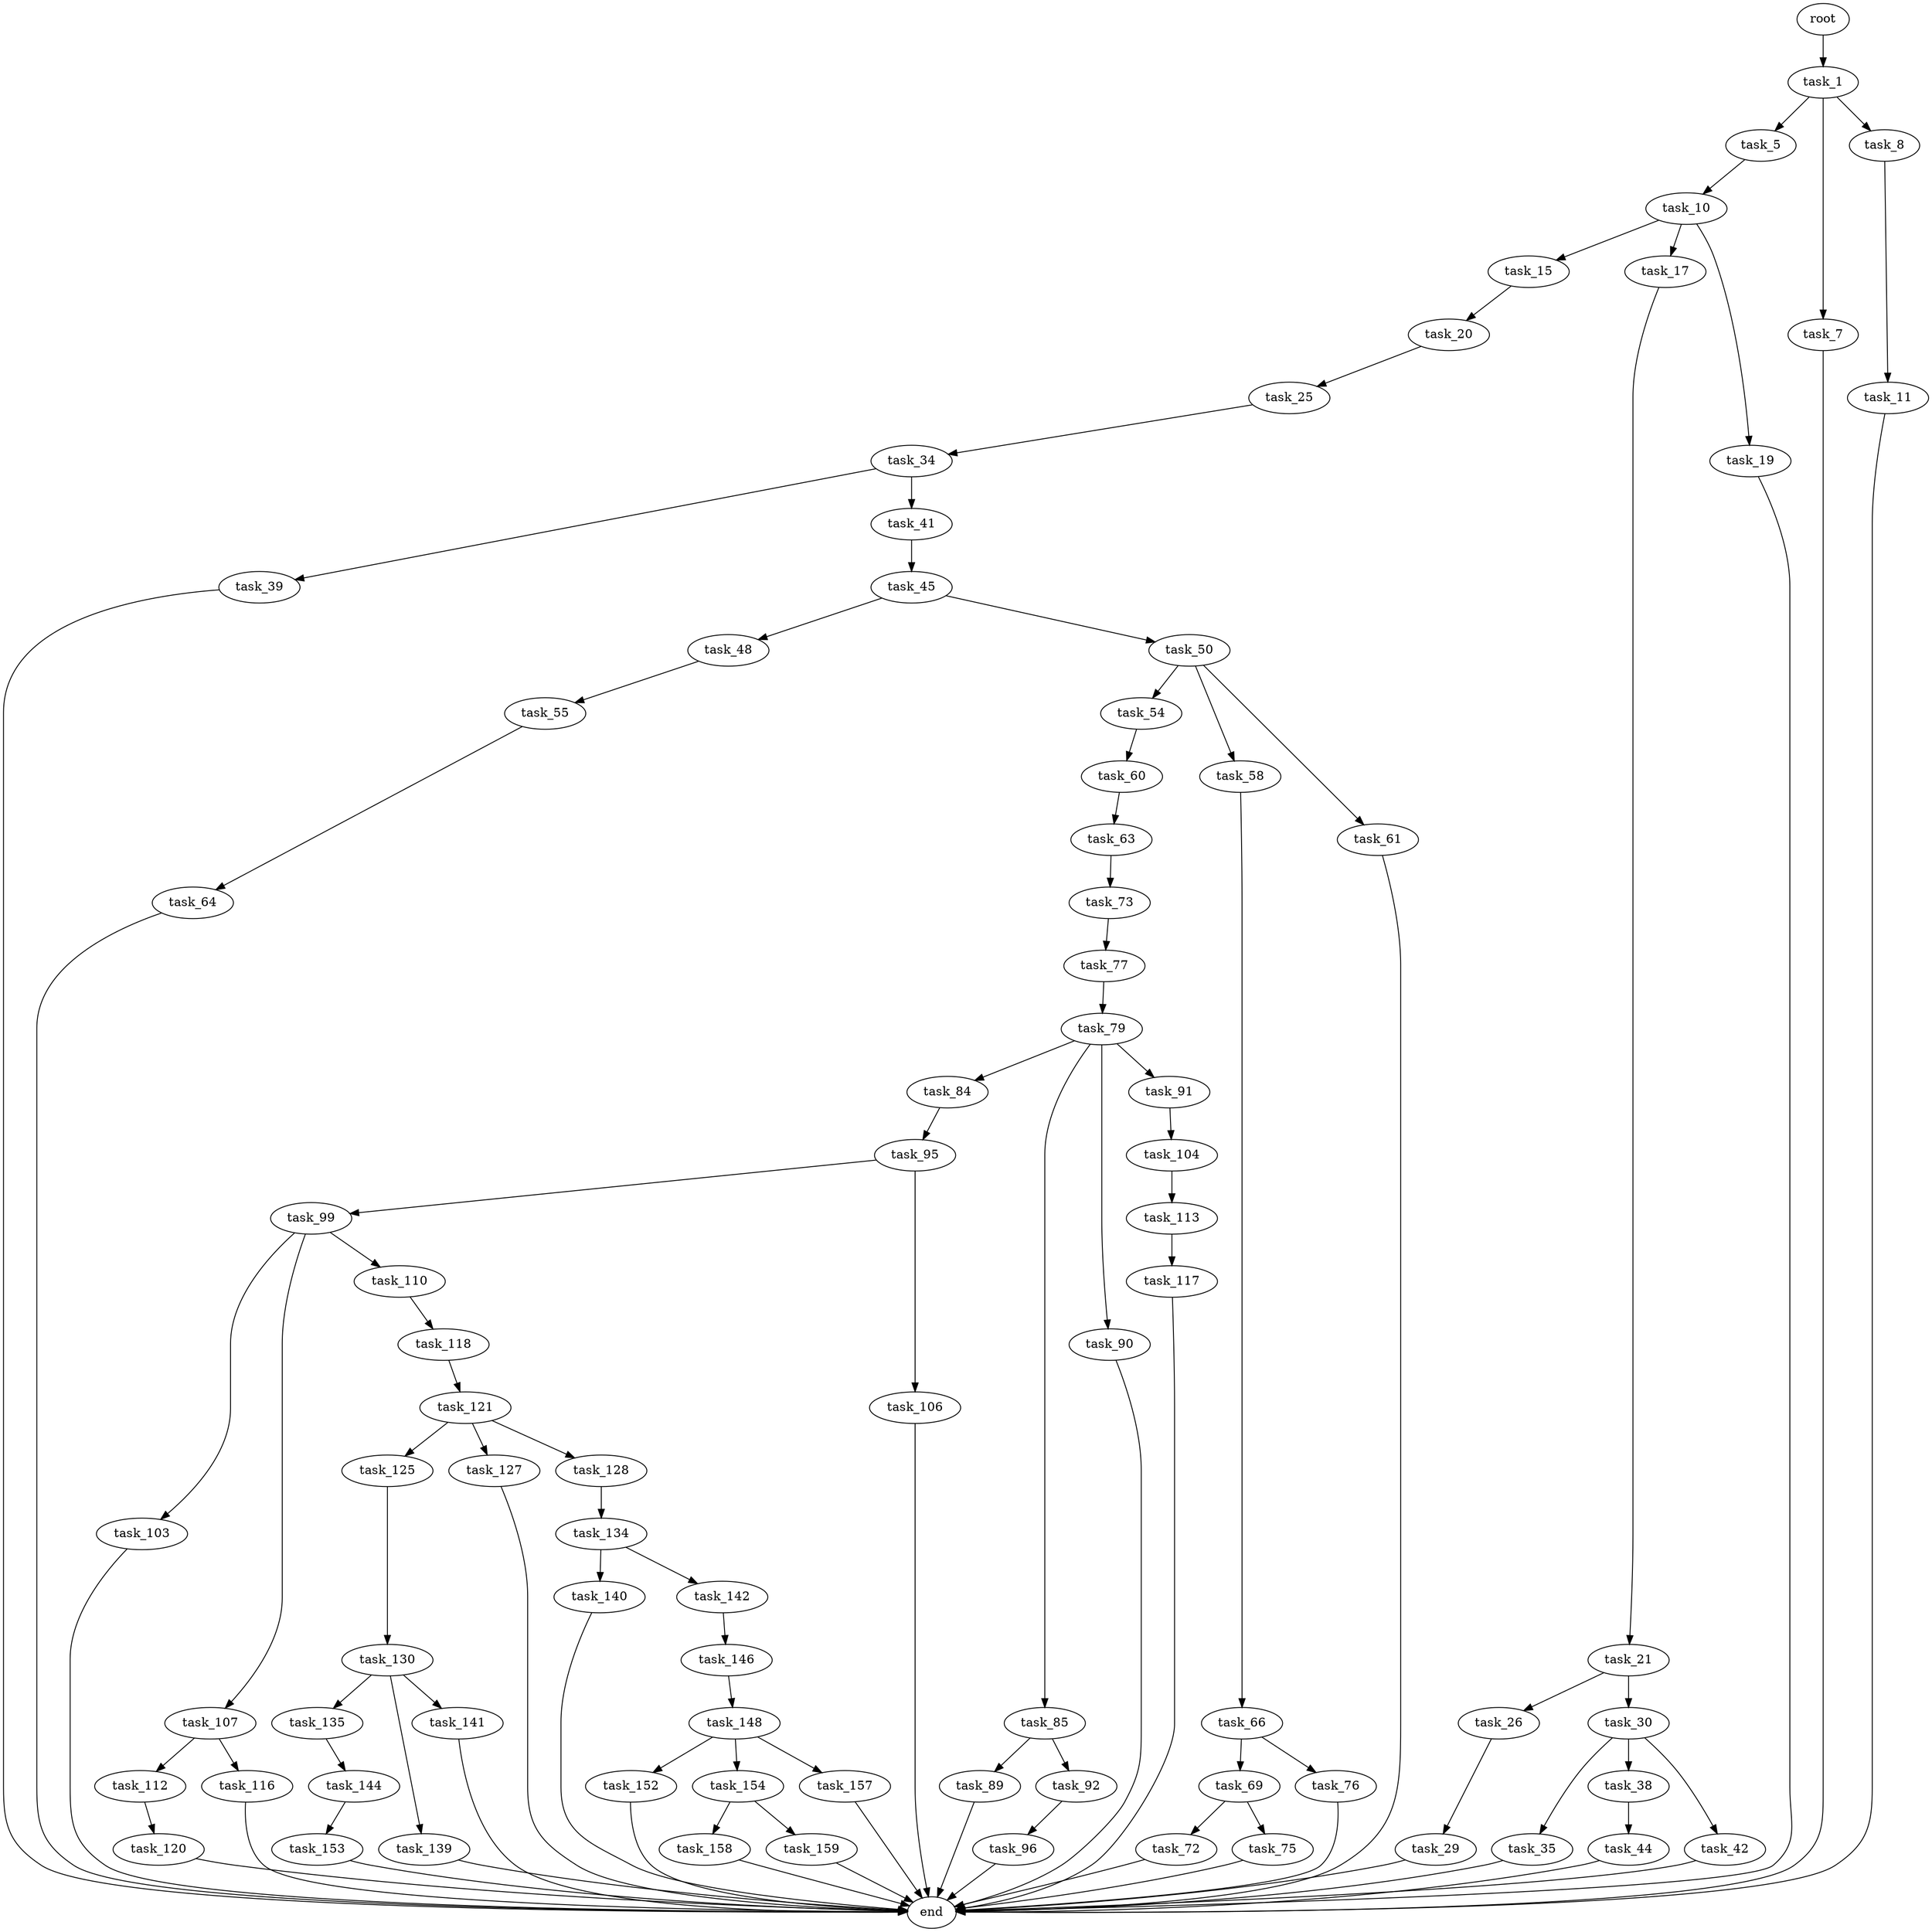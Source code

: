 digraph G {
  root [size="0.000000"];
  task_1 [size="549755813888.000000"];
  task_5 [size="728789088768.000000"];
  task_7 [size="36337918199.000000"];
  task_8 [size="326218918948.000000"];
  task_10 [size="18012974553.000000"];
  end [size="0.000000"];
  task_11 [size="23614170275.000000"];
  task_15 [size="134217728000.000000"];
  task_17 [size="231928233984.000000"];
  task_19 [size="231928233984.000000"];
  task_20 [size="27710301252.000000"];
  task_21 [size="368293445632.000000"];
  task_25 [size="745751244848.000000"];
  task_26 [size="344714652719.000000"];
  task_30 [size="849291453829.000000"];
  task_34 [size="368293445632.000000"];
  task_29 [size="36693393736.000000"];
  task_35 [size="72625307404.000000"];
  task_38 [size="782757789696.000000"];
  task_42 [size="16194600664.000000"];
  task_39 [size="231928233984.000000"];
  task_41 [size="231928233984.000000"];
  task_44 [size="20217293640.000000"];
  task_45 [size="1159894309744.000000"];
  task_48 [size="702086557740.000000"];
  task_50 [size="5018335302.000000"];
  task_55 [size="215668791595.000000"];
  task_54 [size="449316778477.000000"];
  task_58 [size="48662985378.000000"];
  task_61 [size="618354595077.000000"];
  task_60 [size="231928233984.000000"];
  task_64 [size="21550526253.000000"];
  task_66 [size="655094655352.000000"];
  task_63 [size="30403063080.000000"];
  task_73 [size="13484778334.000000"];
  task_69 [size="46152888826.000000"];
  task_76 [size="55162051431.000000"];
  task_72 [size="50532789425.000000"];
  task_75 [size="33291338702.000000"];
  task_77 [size="50988652559.000000"];
  task_79 [size="657435849720.000000"];
  task_84 [size="55285883658.000000"];
  task_85 [size="969070200968.000000"];
  task_90 [size="27613307971.000000"];
  task_91 [size="8589934592.000000"];
  task_95 [size="20893727376.000000"];
  task_89 [size="18994140288.000000"];
  task_92 [size="83292583419.000000"];
  task_104 [size="4227832407.000000"];
  task_96 [size="101161613213.000000"];
  task_99 [size="1073741824000.000000"];
  task_106 [size="52952153916.000000"];
  task_103 [size="199887290616.000000"];
  task_107 [size="201820166712.000000"];
  task_110 [size="641530069782.000000"];
  task_113 [size="134217728000.000000"];
  task_112 [size="1367061977.000000"];
  task_116 [size="520422327984.000000"];
  task_118 [size="130006738682.000000"];
  task_120 [size="46666313516.000000"];
  task_117 [size="1073741824000.000000"];
  task_121 [size="549755813888.000000"];
  task_125 [size="2527345033.000000"];
  task_127 [size="3009948319.000000"];
  task_128 [size="1809088266.000000"];
  task_130 [size="760892724696.000000"];
  task_134 [size="31068276726.000000"];
  task_135 [size="126114070130.000000"];
  task_139 [size="9208377280.000000"];
  task_141 [size="406245527219.000000"];
  task_140 [size="1099296375815.000000"];
  task_142 [size="456148981380.000000"];
  task_144 [size="12121107675.000000"];
  task_146 [size="400702292640.000000"];
  task_153 [size="46895028934.000000"];
  task_148 [size="18138360322.000000"];
  task_152 [size="5669863340.000000"];
  task_154 [size="772817820.000000"];
  task_157 [size="30368206759.000000"];
  task_158 [size="782757789696.000000"];
  task_159 [size="50820826446.000000"];

  root -> task_1 [size="1.000000"];
  task_1 -> task_5 [size="536870912.000000"];
  task_1 -> task_7 [size="536870912.000000"];
  task_1 -> task_8 [size="536870912.000000"];
  task_5 -> task_10 [size="536870912.000000"];
  task_7 -> end [size="1.000000"];
  task_8 -> task_11 [size="536870912.000000"];
  task_10 -> task_15 [size="838860800.000000"];
  task_10 -> task_17 [size="838860800.000000"];
  task_10 -> task_19 [size="838860800.000000"];
  task_11 -> end [size="1.000000"];
  task_15 -> task_20 [size="209715200.000000"];
  task_17 -> task_21 [size="301989888.000000"];
  task_19 -> end [size="1.000000"];
  task_20 -> task_25 [size="536870912.000000"];
  task_21 -> task_26 [size="411041792.000000"];
  task_21 -> task_30 [size="411041792.000000"];
  task_25 -> task_34 [size="679477248.000000"];
  task_26 -> task_29 [size="411041792.000000"];
  task_30 -> task_35 [size="679477248.000000"];
  task_30 -> task_38 [size="679477248.000000"];
  task_30 -> task_42 [size="679477248.000000"];
  task_34 -> task_39 [size="411041792.000000"];
  task_34 -> task_41 [size="411041792.000000"];
  task_29 -> end [size="1.000000"];
  task_35 -> end [size="1.000000"];
  task_38 -> task_44 [size="679477248.000000"];
  task_42 -> end [size="1.000000"];
  task_39 -> end [size="1.000000"];
  task_41 -> task_45 [size="301989888.000000"];
  task_44 -> end [size="1.000000"];
  task_45 -> task_48 [size="838860800.000000"];
  task_45 -> task_50 [size="838860800.000000"];
  task_48 -> task_55 [size="679477248.000000"];
  task_50 -> task_54 [size="134217728.000000"];
  task_50 -> task_58 [size="134217728.000000"];
  task_50 -> task_61 [size="134217728.000000"];
  task_55 -> task_64 [size="838860800.000000"];
  task_54 -> task_60 [size="679477248.000000"];
  task_58 -> task_66 [size="838860800.000000"];
  task_61 -> end [size="1.000000"];
  task_60 -> task_63 [size="301989888.000000"];
  task_64 -> end [size="1.000000"];
  task_66 -> task_69 [size="679477248.000000"];
  task_66 -> task_76 [size="679477248.000000"];
  task_63 -> task_73 [size="679477248.000000"];
  task_73 -> task_77 [size="301989888.000000"];
  task_69 -> task_72 [size="75497472.000000"];
  task_69 -> task_75 [size="75497472.000000"];
  task_76 -> end [size="1.000000"];
  task_72 -> end [size="1.000000"];
  task_75 -> end [size="1.000000"];
  task_77 -> task_79 [size="838860800.000000"];
  task_79 -> task_84 [size="536870912.000000"];
  task_79 -> task_85 [size="536870912.000000"];
  task_79 -> task_90 [size="536870912.000000"];
  task_79 -> task_91 [size="536870912.000000"];
  task_84 -> task_95 [size="75497472.000000"];
  task_85 -> task_89 [size="679477248.000000"];
  task_85 -> task_92 [size="679477248.000000"];
  task_90 -> end [size="1.000000"];
  task_91 -> task_104 [size="33554432.000000"];
  task_95 -> task_99 [size="536870912.000000"];
  task_95 -> task_106 [size="536870912.000000"];
  task_89 -> end [size="1.000000"];
  task_92 -> task_96 [size="75497472.000000"];
  task_104 -> task_113 [size="301989888.000000"];
  task_96 -> end [size="1.000000"];
  task_99 -> task_103 [size="838860800.000000"];
  task_99 -> task_107 [size="838860800.000000"];
  task_99 -> task_110 [size="838860800.000000"];
  task_106 -> end [size="1.000000"];
  task_103 -> end [size="1.000000"];
  task_107 -> task_112 [size="134217728.000000"];
  task_107 -> task_116 [size="134217728.000000"];
  task_110 -> task_118 [size="679477248.000000"];
  task_113 -> task_117 [size="209715200.000000"];
  task_112 -> task_120 [size="33554432.000000"];
  task_116 -> end [size="1.000000"];
  task_118 -> task_121 [size="209715200.000000"];
  task_120 -> end [size="1.000000"];
  task_117 -> end [size="1.000000"];
  task_121 -> task_125 [size="536870912.000000"];
  task_121 -> task_127 [size="536870912.000000"];
  task_121 -> task_128 [size="536870912.000000"];
  task_125 -> task_130 [size="75497472.000000"];
  task_127 -> end [size="1.000000"];
  task_128 -> task_134 [size="33554432.000000"];
  task_130 -> task_135 [size="536870912.000000"];
  task_130 -> task_139 [size="536870912.000000"];
  task_130 -> task_141 [size="536870912.000000"];
  task_134 -> task_140 [size="33554432.000000"];
  task_134 -> task_142 [size="33554432.000000"];
  task_135 -> task_144 [size="209715200.000000"];
  task_139 -> end [size="1.000000"];
  task_141 -> end [size="1.000000"];
  task_140 -> end [size="1.000000"];
  task_142 -> task_146 [size="679477248.000000"];
  task_144 -> task_153 [size="679477248.000000"];
  task_146 -> task_148 [size="536870912.000000"];
  task_153 -> end [size="1.000000"];
  task_148 -> task_152 [size="679477248.000000"];
  task_148 -> task_154 [size="679477248.000000"];
  task_148 -> task_157 [size="679477248.000000"];
  task_152 -> end [size="1.000000"];
  task_154 -> task_158 [size="33554432.000000"];
  task_154 -> task_159 [size="33554432.000000"];
  task_157 -> end [size="1.000000"];
  task_158 -> end [size="1.000000"];
  task_159 -> end [size="1.000000"];
}
